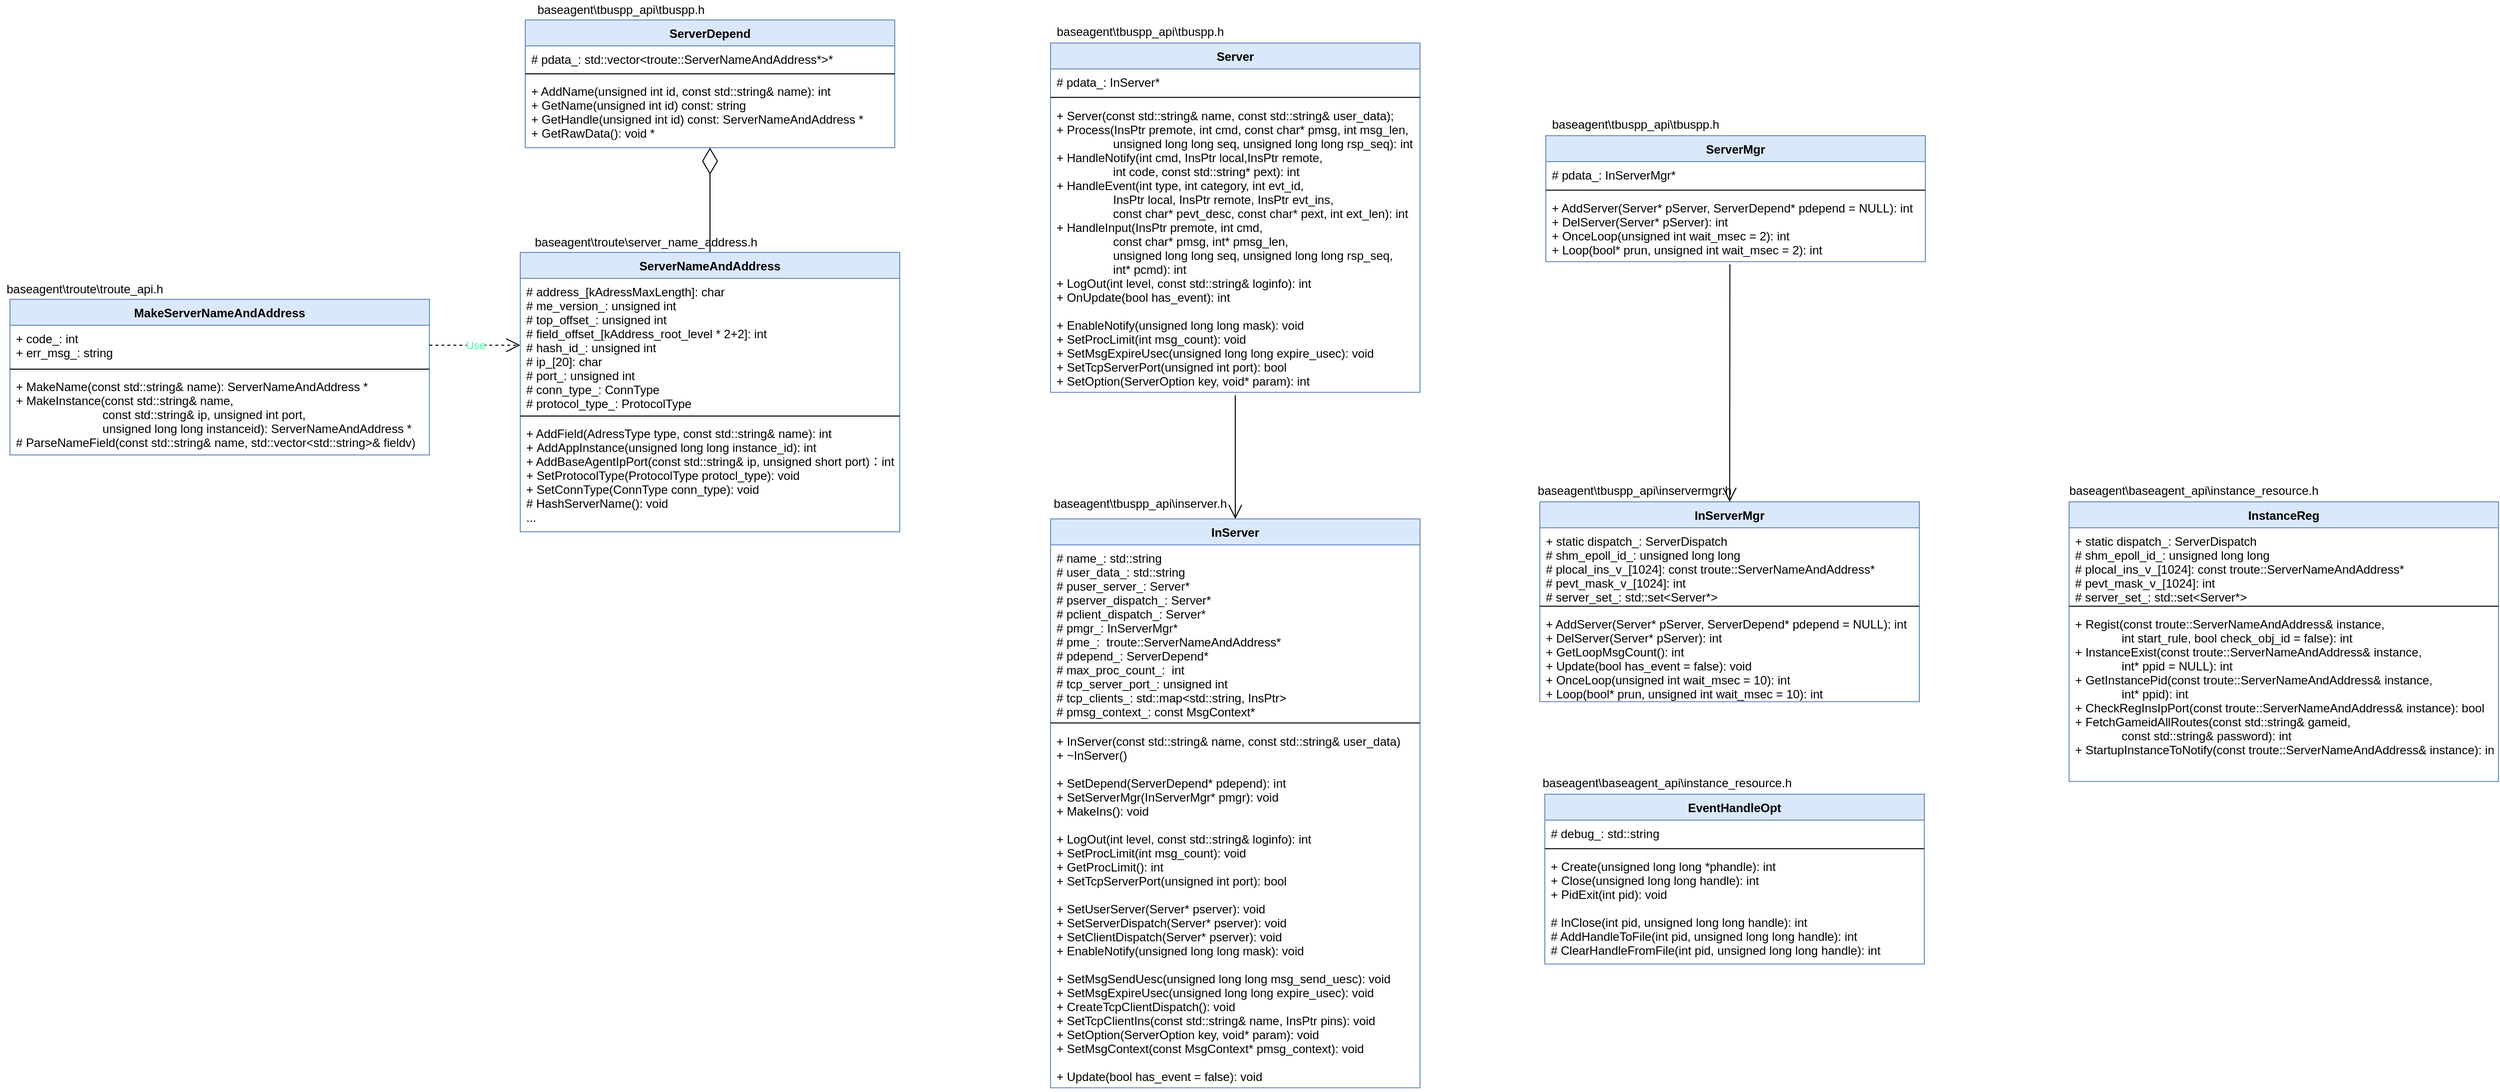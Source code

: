 <mxfile version="12.2.2" type="github" pages="1">
  <diagram id="DeTcR2ddXe0aXChrnhDB" name="Page-1">
    <mxGraphModel dx="2015" dy="501" grid="1" gridSize="10" guides="1" tooltips="1" connect="1" arrows="1" fold="1" page="1" pageScale="1" pageWidth="827" pageHeight="1169" math="0" shadow="0">
      <root>
        <mxCell id="0"/>
        <mxCell id="1" parent="0"/>
        <mxCell id="Zlj-ud3cJdW0BJ65da6C-6" value="" style="group" vertex="1" connectable="0" parent="1">
          <mxGeometry x="100" y="247" width="370" height="148" as="geometry"/>
        </mxCell>
        <mxCell id="juWBPiS8LpCrzN6CJ-U1-1" value="ServerDepend" style="swimlane;fontStyle=1;align=center;verticalAlign=top;childLayout=stackLayout;horizontal=1;startSize=26;horizontalStack=0;resizeParent=1;resizeParentMax=0;resizeLast=0;collapsible=1;marginBottom=0;fillColor=#dae8fc;strokeColor=#6c8ebf;" parent="Zlj-ud3cJdW0BJ65da6C-6" vertex="1">
          <mxGeometry x="-6" y="20" width="370" height="128" as="geometry"/>
        </mxCell>
        <mxCell id="juWBPiS8LpCrzN6CJ-U1-2" value="# pdata_: std::vector&lt;troute::ServerNameAndAddress*&gt;*" style="text;align=left;verticalAlign=top;spacingLeft=4;spacingRight=4;overflow=hidden;rotatable=0;points=[[0,0.5],[1,0.5]];portConstraint=eastwest;" parent="juWBPiS8LpCrzN6CJ-U1-1" vertex="1">
          <mxGeometry y="26" width="370" height="24" as="geometry"/>
        </mxCell>
        <mxCell id="juWBPiS8LpCrzN6CJ-U1-3" value="" style="line;strokeWidth=1;fillColor=none;align=left;verticalAlign=middle;spacingTop=-1;spacingLeft=3;spacingRight=3;rotatable=0;labelPosition=right;points=[];portConstraint=eastwest;" parent="juWBPiS8LpCrzN6CJ-U1-1" vertex="1">
          <mxGeometry y="50" width="370" height="8" as="geometry"/>
        </mxCell>
        <mxCell id="juWBPiS8LpCrzN6CJ-U1-4" value="+ AddName(unsigned int id, const std::string&amp; name): int &#xa;+ GetName(unsigned int id) const: string&#xa;+ GetHandle(unsigned int id) const: ServerNameAndAddress *&#xa;+ GetRawData(): void *" style="text;align=left;verticalAlign=top;spacingLeft=4;spacingRight=4;overflow=hidden;rotatable=0;points=[[0,0.5],[1,0.5]];portConstraint=eastwest;" parent="juWBPiS8LpCrzN6CJ-U1-1" vertex="1">
          <mxGeometry y="58" width="370" height="70" as="geometry"/>
        </mxCell>
        <mxCell id="juWBPiS8LpCrzN6CJ-U1-5" value="baseagent\tbuspp_api\tbuspp.h" style="text;html=1;strokeColor=none;fillColor=none;align=center;verticalAlign=middle;whiteSpace=wrap;rounded=0;" parent="Zlj-ud3cJdW0BJ65da6C-6" vertex="1">
          <mxGeometry width="180" height="20" as="geometry"/>
        </mxCell>
        <mxCell id="Zlj-ud3cJdW0BJ65da6C-8" value="" style="group" vertex="1" connectable="0" parent="1">
          <mxGeometry x="-432" y="527" width="430" height="170" as="geometry"/>
        </mxCell>
        <mxCell id="Zlj-ud3cJdW0BJ65da6C-1" value="MakeServerNameAndAddress" style="swimlane;fontStyle=1;align=center;verticalAlign=top;childLayout=stackLayout;horizontal=1;startSize=26;horizontalStack=0;resizeParent=1;resizeParentMax=0;resizeLast=0;collapsible=1;marginBottom=0;fillColor=#dae8fc;strokeColor=#6c8ebf;" vertex="1" parent="Zlj-ud3cJdW0BJ65da6C-8">
          <mxGeometry x="10" y="20" width="420" height="156" as="geometry"/>
        </mxCell>
        <mxCell id="Zlj-ud3cJdW0BJ65da6C-2" value="+ code_: int&#xa;+ err_msg_: string" style="text;align=left;verticalAlign=top;spacingLeft=4;spacingRight=4;overflow=hidden;rotatable=0;points=[[0,0.5],[1,0.5]];portConstraint=eastwest;" vertex="1" parent="Zlj-ud3cJdW0BJ65da6C-1">
          <mxGeometry y="26" width="420" height="40" as="geometry"/>
        </mxCell>
        <mxCell id="Zlj-ud3cJdW0BJ65da6C-3" value="" style="line;strokeWidth=1;fillColor=none;align=left;verticalAlign=middle;spacingTop=-1;spacingLeft=3;spacingRight=3;rotatable=0;labelPosition=right;points=[];portConstraint=eastwest;" vertex="1" parent="Zlj-ud3cJdW0BJ65da6C-1">
          <mxGeometry y="66" width="420" height="8" as="geometry"/>
        </mxCell>
        <mxCell id="Zlj-ud3cJdW0BJ65da6C-4" value="+ MakeName(const std::string&amp; name): ServerNameAndAddress *&#xa;+ MakeInstance(const std::string&amp; name, &#xa;                          const std::string&amp; ip, unsigned int port, &#xa;                          unsigned long long instanceid): ServerNameAndAddress *&#xa;# ParseNameField(const std::string&amp; name, std::vector&lt;std::string&gt;&amp; fieldv)" style="text;align=left;verticalAlign=top;spacingLeft=4;spacingRight=4;overflow=hidden;rotatable=0;points=[[0,0.5],[1,0.5]];portConstraint=eastwest;" vertex="1" parent="Zlj-ud3cJdW0BJ65da6C-1">
          <mxGeometry y="74" width="420" height="82" as="geometry"/>
        </mxCell>
        <mxCell id="Zlj-ud3cJdW0BJ65da6C-5" value="baseagent\troute\troute_api.h" style="text;html=1;strokeColor=none;fillColor=none;align=center;verticalAlign=middle;whiteSpace=wrap;rounded=0;" vertex="1" parent="Zlj-ud3cJdW0BJ65da6C-8">
          <mxGeometry width="170" height="20" as="geometry"/>
        </mxCell>
        <mxCell id="Zlj-ud3cJdW0BJ65da6C-9" value="Use" style="endArrow=open;endSize=12;dashed=1;html=1;fontColor=#45FFA8;exitX=1;exitY=0.5;exitDx=0;exitDy=0;entryX=0;entryY=0.5;entryDx=0;entryDy=0;" edge="1" parent="1" source="Zlj-ud3cJdW0BJ65da6C-2" target="juWBPiS8LpCrzN6CJ-U1-17">
          <mxGeometry width="160" relative="1" as="geometry">
            <mxPoint x="9" y="584" as="sourcePoint"/>
            <mxPoint x="89" y="584" as="targetPoint"/>
          </mxGeometry>
        </mxCell>
        <mxCell id="Zlj-ud3cJdW0BJ65da6C-16" value="" style="endArrow=diamondThin;endFill=0;endSize=24;html=1;fontColor=#45FFA8;exitX=0.5;exitY=0;exitDx=0;exitDy=0;" edge="1" parent="1" source="juWBPiS8LpCrzN6CJ-U1-16" target="juWBPiS8LpCrzN6CJ-U1-4">
          <mxGeometry width="160" relative="1" as="geometry">
            <mxPoint x="420" y="404" as="sourcePoint"/>
            <mxPoint x="420" y="500" as="targetPoint"/>
          </mxGeometry>
        </mxCell>
        <mxCell id="Zlj-ud3cJdW0BJ65da6C-17" value="" style="group" vertex="1" connectable="0" parent="1">
          <mxGeometry x="620" y="267" width="370" height="373.071" as="geometry"/>
        </mxCell>
        <mxCell id="Zlj-ud3cJdW0BJ65da6C-18" value="Server" style="swimlane;fontStyle=1;align=center;verticalAlign=top;childLayout=stackLayout;horizontal=1;startSize=26;horizontalStack=0;resizeParent=1;resizeParentMax=0;resizeLast=0;collapsible=1;marginBottom=0;fillColor=#dae8fc;strokeColor=#6c8ebf;" vertex="1" parent="Zlj-ud3cJdW0BJ65da6C-17">
          <mxGeometry y="23.071" width="370" height="350.229" as="geometry"/>
        </mxCell>
        <mxCell id="Zlj-ud3cJdW0BJ65da6C-19" value="# pdata_: InServer*" style="text;align=left;verticalAlign=top;spacingLeft=4;spacingRight=4;overflow=hidden;rotatable=0;points=[[0,0.5],[1,0.5]];portConstraint=eastwest;" vertex="1" parent="Zlj-ud3cJdW0BJ65da6C-18">
          <mxGeometry y="26" width="370" height="24" as="geometry"/>
        </mxCell>
        <mxCell id="Zlj-ud3cJdW0BJ65da6C-20" value="" style="line;strokeWidth=1;fillColor=none;align=left;verticalAlign=middle;spacingTop=-1;spacingLeft=3;spacingRight=3;rotatable=0;labelPosition=right;points=[];portConstraint=eastwest;" vertex="1" parent="Zlj-ud3cJdW0BJ65da6C-18">
          <mxGeometry y="50" width="370" height="9.229" as="geometry"/>
        </mxCell>
        <mxCell id="Zlj-ud3cJdW0BJ65da6C-21" value="+ Server(const std::string&amp; name, const std::string&amp; user_data);&#xa;+ Process(InsPtr premote, int cmd, const char* pmsg, int msg_len,&#xa;                 unsigned long long seq, unsigned long long rsp_seq): int &#xa;+ HandleNotify(int cmd, InsPtr local,InsPtr remote,&#xa;                 int code, const std::string* pext): int&#xa;+ HandleEvent(int type, int category, int evt_id,&#xa;                 InsPtr local, InsPtr remote, InsPtr evt_ins,&#xa;                 const char* pevt_desc, const char* pext, int ext_len): int&#xa;+ HandleInput(InsPtr premote, int cmd, &#xa;                 const char* pmsg, int* pmsg_len,&#xa;                 unsigned long long seq, unsigned long long rsp_seq, &#xa;                 int* pcmd): int&#xa;+ LogOut(int level, const std::string&amp; loginfo): int&#xa;+ OnUpdate(bool has_event): int&#xa;&#xa;+ EnableNotify(unsigned long long mask): void&#xa;+ SetProcLimit(int msg_count): void&#xa;+ SetMsgExpireUsec(unsigned long long expire_usec): void&#xa;+ SetTcpServerPort(unsigned int port): bool&#xa;+ SetOption(ServerOption key, void* param): int" style="text;align=left;verticalAlign=top;spacingLeft=4;spacingRight=4;overflow=hidden;rotatable=0;points=[[0,0.5],[1,0.5]];portConstraint=eastwest;" vertex="1" parent="Zlj-ud3cJdW0BJ65da6C-18">
          <mxGeometry y="59.229" width="370" height="291" as="geometry"/>
        </mxCell>
        <mxCell id="Zlj-ud3cJdW0BJ65da6C-22" value="baseagent\tbuspp_api\tbuspp.h" style="text;html=1;strokeColor=none;fillColor=none;align=center;verticalAlign=middle;whiteSpace=wrap;rounded=0;" vertex="1" parent="Zlj-ud3cJdW0BJ65da6C-17">
          <mxGeometry width="180" height="23.071" as="geometry"/>
        </mxCell>
        <mxCell id="Zlj-ud3cJdW0BJ65da6C-35" value="" style="group" vertex="1" connectable="0" parent="1">
          <mxGeometry x="1116" y="360" width="380" height="149.229" as="geometry"/>
        </mxCell>
        <mxCell id="Zlj-ud3cJdW0BJ65da6C-30" value="ServerMgr" style="swimlane;fontStyle=1;align=center;verticalAlign=top;childLayout=stackLayout;horizontal=1;startSize=26;horizontalStack=0;resizeParent=1;resizeParentMax=0;resizeLast=0;collapsible=1;marginBottom=0;fillColor=#dae8fc;strokeColor=#6c8ebf;" vertex="1" parent="Zlj-ud3cJdW0BJ65da6C-35">
          <mxGeometry y="23" width="380" height="126.229" as="geometry"/>
        </mxCell>
        <mxCell id="Zlj-ud3cJdW0BJ65da6C-31" value="# pdata_: InServerMgr*" style="text;align=left;verticalAlign=top;spacingLeft=4;spacingRight=4;overflow=hidden;rotatable=0;points=[[0,0.5],[1,0.5]];portConstraint=eastwest;" vertex="1" parent="Zlj-ud3cJdW0BJ65da6C-30">
          <mxGeometry y="26" width="380" height="24" as="geometry"/>
        </mxCell>
        <mxCell id="Zlj-ud3cJdW0BJ65da6C-32" value="" style="line;strokeWidth=1;fillColor=none;align=left;verticalAlign=middle;spacingTop=-1;spacingLeft=3;spacingRight=3;rotatable=0;labelPosition=right;points=[];portConstraint=eastwest;" vertex="1" parent="Zlj-ud3cJdW0BJ65da6C-30">
          <mxGeometry y="50" width="380" height="9.229" as="geometry"/>
        </mxCell>
        <mxCell id="Zlj-ud3cJdW0BJ65da6C-33" value="+ AddServer(Server* pServer, ServerDepend* pdepend = NULL): int &#xa;+ DelServer(Server* pServer): int&#xa;+ OnceLoop(unsigned int wait_msec = 2): int&#xa;+ Loop(bool* prun, unsigned int wait_msec = 2): int" style="text;align=left;verticalAlign=top;spacingLeft=4;spacingRight=4;overflow=hidden;rotatable=0;points=[[0,0.5],[1,0.5]];portConstraint=eastwest;" vertex="1" parent="Zlj-ud3cJdW0BJ65da6C-30">
          <mxGeometry y="59.229" width="380" height="67" as="geometry"/>
        </mxCell>
        <mxCell id="Zlj-ud3cJdW0BJ65da6C-34" value="baseagent\tbuspp_api\tbuspp.h" style="text;html=1;strokeColor=none;fillColor=none;align=center;verticalAlign=middle;whiteSpace=wrap;rounded=0;" vertex="1" parent="Zlj-ud3cJdW0BJ65da6C-35">
          <mxGeometry width="180" height="23.071" as="geometry"/>
        </mxCell>
        <mxCell id="Zlj-ud3cJdW0BJ65da6C-37" value="InServerMgr" style="swimlane;fontStyle=1;align=center;verticalAlign=top;childLayout=stackLayout;horizontal=1;startSize=26;horizontalStack=0;resizeParent=1;resizeParentMax=0;resizeLast=0;collapsible=1;marginBottom=0;fillColor=#dae8fc;strokeColor=#6c8ebf;" vertex="1" parent="1">
          <mxGeometry x="1110" y="750" width="380" height="200.229" as="geometry"/>
        </mxCell>
        <mxCell id="Zlj-ud3cJdW0BJ65da6C-38" value="+ static dispatch_: ServerDispatch &#xa;# shm_epoll_id_: unsigned long long&#xa;# plocal_ins_v_[1024]: const troute::ServerNameAndAddress*&#xa;# pevt_mask_v_[1024]: int&#xa;# server_set_: std::set&lt;Server*&gt; &#xa;" style="text;align=left;verticalAlign=top;spacingLeft=4;spacingRight=4;overflow=hidden;rotatable=0;points=[[0,0.5],[1,0.5]];portConstraint=eastwest;" vertex="1" parent="Zlj-ud3cJdW0BJ65da6C-37">
          <mxGeometry y="26" width="380" height="74" as="geometry"/>
        </mxCell>
        <mxCell id="Zlj-ud3cJdW0BJ65da6C-39" value="" style="line;strokeWidth=1;fillColor=none;align=left;verticalAlign=middle;spacingTop=-1;spacingLeft=3;spacingRight=3;rotatable=0;labelPosition=right;points=[];portConstraint=eastwest;" vertex="1" parent="Zlj-ud3cJdW0BJ65da6C-37">
          <mxGeometry y="100" width="380" height="9.229" as="geometry"/>
        </mxCell>
        <mxCell id="Zlj-ud3cJdW0BJ65da6C-40" value="+ AddServer(Server* pServer, ServerDepend* pdepend = NULL): int &#xa;+ DelServer(Server* pServer): int&#xa;+ GetLoopMsgCount(): int&#xa;+ Update(bool has_event = false): void&#xa;+ OnceLoop(unsigned int wait_msec = 10): int&#xa;+ Loop(bool* prun, unsigned int wait_msec = 10): int" style="text;align=left;verticalAlign=top;spacingLeft=4;spacingRight=4;overflow=hidden;rotatable=0;points=[[0,0.5],[1,0.5]];portConstraint=eastwest;" vertex="1" parent="Zlj-ud3cJdW0BJ65da6C-37">
          <mxGeometry y="109.229" width="380" height="91" as="geometry"/>
        </mxCell>
        <mxCell id="Zlj-ud3cJdW0BJ65da6C-41" value="baseagent\tbuspp_api\inservermgr.h" style="text;html=1;strokeColor=none;fillColor=none;align=center;verticalAlign=middle;whiteSpace=wrap;rounded=0;" vertex="1" parent="1">
          <mxGeometry x="1100" y="727" width="210" height="23" as="geometry"/>
        </mxCell>
        <mxCell id="Zlj-ud3cJdW0BJ65da6C-24" value="InServer" style="swimlane;fontStyle=1;align=center;verticalAlign=top;childLayout=stackLayout;horizontal=1;startSize=26;horizontalStack=0;resizeParent=1;resizeParentMax=0;resizeLast=0;collapsible=1;marginBottom=0;fillColor=#dae8fc;strokeColor=#6c8ebf;" vertex="1" parent="1">
          <mxGeometry x="620" y="767.071" width="370" height="570.229" as="geometry"/>
        </mxCell>
        <mxCell id="Zlj-ud3cJdW0BJ65da6C-25" value="# name_: std::string&#xa;# user_data_: std::string &#xa;# puser_server_: Server* &#xa;# pserver_dispatch_: Server* &#xa;# pclient_dispatch_: Server* &#xa;# pmgr_: InServerMgr* &#xa;# pme_:  troute::ServerNameAndAddress* &#xa;# pdepend_: ServerDepend* &#xa;# max_proc_count_:  int&#xa;# tcp_server_port_: unsigned int &#xa;# tcp_clients_: std::map&lt;std::string, InsPtr&gt; &#xa;# pmsg_context_: const MsgContext* " style="text;align=left;verticalAlign=top;spacingLeft=4;spacingRight=4;overflow=hidden;rotatable=0;points=[[0,0.5],[1,0.5]];portConstraint=eastwest;" vertex="1" parent="Zlj-ud3cJdW0BJ65da6C-24">
          <mxGeometry y="26" width="370" height="174" as="geometry"/>
        </mxCell>
        <mxCell id="Zlj-ud3cJdW0BJ65da6C-26" value="" style="line;strokeWidth=1;fillColor=none;align=left;verticalAlign=middle;spacingTop=-1;spacingLeft=3;spacingRight=3;rotatable=0;labelPosition=right;points=[];portConstraint=eastwest;" vertex="1" parent="Zlj-ud3cJdW0BJ65da6C-24">
          <mxGeometry y="200" width="370" height="9.229" as="geometry"/>
        </mxCell>
        <mxCell id="Zlj-ud3cJdW0BJ65da6C-27" value="+ InServer(const std::string&amp; name, const std::string&amp; user_data)&#xa;+ ~InServer()&#xa;&#xa;+ SetDepend(ServerDepend* pdepend): int&#xa;+ SetServerMgr(InServerMgr* pmgr): void&#xa;+ MakeIns(): void&#xa;&#xa;+ LogOut(int level, const std::string&amp; loginfo): int&#xa;+ SetProcLimit(int msg_count): void&#xa;+ GetProcLimit(): int&#xa;+ SetTcpServerPort(unsigned int port): bool&#xa;&#xa;+ SetUserServer(Server* pserver): void&#xa;+ SetServerDispatch(Server* pserver): void&#xa;+ SetClientDispatch(Server* pserver): void &#xa;+ EnableNotify(unsigned long long mask): void &#xa;&#xa;+ SetMsgSendUesc(unsigned long long msg_send_uesc): void&#xa;+ SetMsgExpireUsec(unsigned long long expire_usec): void&#xa;+ CreateTcpClientDispatch(): void&#xa;+ SetTcpClientIns(const std::string&amp; name, InsPtr pins): void&#xa;+ SetOption(ServerOption key, void* param): void&#xa;+ SetMsgContext(const MsgContext* pmsg_context): void&#xa;&#xa;+ Update(bool has_event = false): void" style="text;align=left;verticalAlign=top;spacingLeft=4;spacingRight=4;overflow=hidden;rotatable=0;points=[[0,0.5],[1,0.5]];portConstraint=eastwest;" vertex="1" parent="Zlj-ud3cJdW0BJ65da6C-24">
          <mxGeometry y="209.229" width="370" height="361" as="geometry"/>
        </mxCell>
        <mxCell id="Zlj-ud3cJdW0BJ65da6C-28" value="baseagent\tbuspp_api\inserver.h" style="text;html=1;strokeColor=none;fillColor=none;align=center;verticalAlign=middle;whiteSpace=wrap;rounded=0;" vertex="1" parent="1">
          <mxGeometry x="620" y="740" width="180" height="23.071" as="geometry"/>
        </mxCell>
        <mxCell id="juWBPiS8LpCrzN6CJ-U1-11" value="baseagent\troute\server_name_address.h" style="text;html=1;strokeColor=none;fillColor=none;align=center;verticalAlign=middle;whiteSpace=wrap;rounded=0;" parent="1" vertex="1">
          <mxGeometry x="100" y="480" width="230" height="20" as="geometry"/>
        </mxCell>
        <mxCell id="juWBPiS8LpCrzN6CJ-U1-16" value="ServerNameAndAddress" style="swimlane;fontStyle=1;align=center;verticalAlign=top;childLayout=stackLayout;horizontal=1;startSize=26;horizontalStack=0;resizeParent=1;resizeParentMax=0;resizeLast=0;collapsible=1;marginBottom=0;fillColor=#dae8fc;strokeColor=#6c8ebf;" parent="1" vertex="1">
          <mxGeometry x="89" y="500" width="380" height="280" as="geometry"/>
        </mxCell>
        <mxCell id="juWBPiS8LpCrzN6CJ-U1-17" value="# address_[kAdressMaxLength]: char &#xa;# me_version_: unsigned int&#xa;# top_offset_: unsigned int&#xa;# field_offset_[kAddress_root_level * 2+2]: int&#xa;# hash_id_: unsigned int&#xa;# ip_[20]: char&#xa;# port_: unsigned int&#xa;# conn_type_: ConnType&#xa;# protocol_type_: ProtocolType" style="text;align=left;verticalAlign=top;spacingLeft=4;spacingRight=4;overflow=hidden;rotatable=0;points=[[0,0.5],[1,0.5]];portConstraint=eastwest;fontColor=#000000;" parent="juWBPiS8LpCrzN6CJ-U1-16" vertex="1">
          <mxGeometry y="26" width="380" height="134" as="geometry"/>
        </mxCell>
        <mxCell id="juWBPiS8LpCrzN6CJ-U1-18" value="" style="line;strokeWidth=1;fillColor=none;align=left;verticalAlign=middle;spacingTop=-1;spacingLeft=3;spacingRight=3;rotatable=0;labelPosition=right;points=[];portConstraint=eastwest;" parent="juWBPiS8LpCrzN6CJ-U1-16" vertex="1">
          <mxGeometry y="160" width="380" height="8" as="geometry"/>
        </mxCell>
        <mxCell id="juWBPiS8LpCrzN6CJ-U1-19" value="+ AddField(AdressType type, const std::string&amp; name): int &#xa;+ AddAppInstance(unsigned long long instance_id): int&#xa;+ AddBaseAgentIpPort(const std::string&amp; ip, unsigned short port)：int&#xa;+ SetProtocolType(ProtocolType protocl_type): void&#xa;+ SetConnType(ConnType conn_type): void&#xa;# HashServerName(): void&#xa;..." style="text;align=left;verticalAlign=top;spacingLeft=4;spacingRight=4;overflow=hidden;rotatable=0;points=[[0,0.5],[1,0.5]];portConstraint=eastwest;" parent="juWBPiS8LpCrzN6CJ-U1-16" vertex="1">
          <mxGeometry y="168" width="380" height="112" as="geometry"/>
        </mxCell>
        <mxCell id="Zlj-ud3cJdW0BJ65da6C-44" value="" style="endArrow=open;endFill=1;endSize=12;html=1;fontColor=#45FFA8;exitX=0.5;exitY=1.01;exitDx=0;exitDy=0;exitPerimeter=0;entryX=0.5;entryY=0;entryDx=0;entryDy=0;" edge="1" parent="1" source="Zlj-ud3cJdW0BJ65da6C-21" target="Zlj-ud3cJdW0BJ65da6C-24">
          <mxGeometry width="160" relative="1" as="geometry">
            <mxPoint x="840" y="680" as="sourcePoint"/>
            <mxPoint x="1000" y="680" as="targetPoint"/>
          </mxGeometry>
        </mxCell>
        <mxCell id="Zlj-ud3cJdW0BJ65da6C-45" value="" style="endArrow=open;endFill=1;endSize=12;html=1;fontColor=#45FFA8;exitX=0.485;exitY=1.041;exitDx=0;exitDy=0;exitPerimeter=0;" edge="1" parent="1" source="Zlj-ud3cJdW0BJ65da6C-33" target="Zlj-ud3cJdW0BJ65da6C-37">
          <mxGeometry width="160" relative="1" as="geometry">
            <mxPoint x="1308" y="512" as="sourcePoint"/>
            <mxPoint x="1307.5" y="659.571" as="targetPoint"/>
          </mxGeometry>
        </mxCell>
        <mxCell id="Zlj-ud3cJdW0BJ65da6C-46" value="EventHandleOpt" style="swimlane;fontStyle=1;align=center;verticalAlign=top;childLayout=stackLayout;horizontal=1;startSize=26;horizontalStack=0;resizeParent=1;resizeParentMax=0;resizeLast=0;collapsible=1;marginBottom=0;fillColor=#dae8fc;strokeColor=#6c8ebf;" vertex="1" parent="1">
          <mxGeometry x="1115" y="1043" width="380" height="170.229" as="geometry"/>
        </mxCell>
        <mxCell id="Zlj-ud3cJdW0BJ65da6C-47" value="# debug_: std::string" style="text;align=left;verticalAlign=top;spacingLeft=4;spacingRight=4;overflow=hidden;rotatable=0;points=[[0,0.5],[1,0.5]];portConstraint=eastwest;" vertex="1" parent="Zlj-ud3cJdW0BJ65da6C-46">
          <mxGeometry y="26" width="380" height="24" as="geometry"/>
        </mxCell>
        <mxCell id="Zlj-ud3cJdW0BJ65da6C-48" value="" style="line;strokeWidth=1;fillColor=none;align=left;verticalAlign=middle;spacingTop=-1;spacingLeft=3;spacingRight=3;rotatable=0;labelPosition=right;points=[];portConstraint=eastwest;" vertex="1" parent="Zlj-ud3cJdW0BJ65da6C-46">
          <mxGeometry y="50" width="380" height="9.229" as="geometry"/>
        </mxCell>
        <mxCell id="Zlj-ud3cJdW0BJ65da6C-49" value="+ Create(unsigned long long *phandle): int &#xa;+ Close(unsigned long long handle): int&#xa;+ PidExit(int pid): void&#xa;&#xa;# InClose(int pid, unsigned long long handle): int&#xa;# AddHandleToFile(int pid, unsigned long long handle): int&#xa;# ClearHandleFromFile(int pid, unsigned long long handle): int" style="text;align=left;verticalAlign=top;spacingLeft=4;spacingRight=4;overflow=hidden;rotatable=0;points=[[0,0.5],[1,0.5]];portConstraint=eastwest;" vertex="1" parent="Zlj-ud3cJdW0BJ65da6C-46">
          <mxGeometry y="59.229" width="380" height="111" as="geometry"/>
        </mxCell>
        <mxCell id="Zlj-ud3cJdW0BJ65da6C-50" value="baseagent\baseagent_api\instance_resource.h" style="text;html=1;strokeColor=none;fillColor=none;align=center;verticalAlign=middle;whiteSpace=wrap;rounded=0;" vertex="1" parent="1">
          <mxGeometry x="1105" y="1020" width="265" height="23" as="geometry"/>
        </mxCell>
        <mxCell id="Zlj-ud3cJdW0BJ65da6C-51" value="InstanceReg" style="swimlane;fontStyle=1;align=center;verticalAlign=top;childLayout=stackLayout;horizontal=1;startSize=26;horizontalStack=0;resizeParent=1;resizeParentMax=0;resizeLast=0;collapsible=1;marginBottom=0;fillColor=#dae8fc;strokeColor=#6c8ebf;" vertex="1" parent="1">
          <mxGeometry x="1640" y="750" width="430" height="280.229" as="geometry"/>
        </mxCell>
        <mxCell id="Zlj-ud3cJdW0BJ65da6C-52" value="+ static dispatch_: ServerDispatch &#xa;# shm_epoll_id_: unsigned long long&#xa;# plocal_ins_v_[1024]: const troute::ServerNameAndAddress*&#xa;# pevt_mask_v_[1024]: int&#xa;# server_set_: std::set&lt;Server*&gt; &#xa;" style="text;align=left;verticalAlign=top;spacingLeft=4;spacingRight=4;overflow=hidden;rotatable=0;points=[[0,0.5],[1,0.5]];portConstraint=eastwest;" vertex="1" parent="Zlj-ud3cJdW0BJ65da6C-51">
          <mxGeometry y="26" width="430" height="74" as="geometry"/>
        </mxCell>
        <mxCell id="Zlj-ud3cJdW0BJ65da6C-53" value="" style="line;strokeWidth=1;fillColor=none;align=left;verticalAlign=middle;spacingTop=-1;spacingLeft=3;spacingRight=3;rotatable=0;labelPosition=right;points=[];portConstraint=eastwest;" vertex="1" parent="Zlj-ud3cJdW0BJ65da6C-51">
          <mxGeometry y="100" width="430" height="9.229" as="geometry"/>
        </mxCell>
        <mxCell id="Zlj-ud3cJdW0BJ65da6C-54" value="+ Regist(const troute::ServerNameAndAddress&amp; instance,&#xa;              int start_rule, bool check_obj_id = false): int &#xa;+ InstanceExist(const troute::ServerNameAndAddress&amp; instance, &#xa;              int* ppid = NULL): int&#xa;+ GetInstancePid(const troute::ServerNameAndAddress&amp; instance, &#xa;              int* ppid): int&#xa;+ CheckRegInsIpPort(const troute::ServerNameAndAddress&amp; instance): bool&#xa;+ FetchGameidAllRoutes(const std::string&amp; gameid, &#xa;              const std::string&amp; password): int&#xa;+ StartupInstanceToNotify(const troute::ServerNameAndAddress&amp; instance): int" style="text;align=left;verticalAlign=top;spacingLeft=4;spacingRight=4;overflow=hidden;rotatable=0;points=[[0,0.5],[1,0.5]];portConstraint=eastwest;" vertex="1" parent="Zlj-ud3cJdW0BJ65da6C-51">
          <mxGeometry y="109.229" width="430" height="171" as="geometry"/>
        </mxCell>
        <mxCell id="Zlj-ud3cJdW0BJ65da6C-55" value="baseagent\baseagent_api\instance_resource.h" style="text;html=1;strokeColor=none;fillColor=none;align=center;verticalAlign=middle;whiteSpace=wrap;rounded=0;" vertex="1" parent="1">
          <mxGeometry x="1640" y="727" width="250" height="23" as="geometry"/>
        </mxCell>
      </root>
    </mxGraphModel>
  </diagram>
</mxfile>
